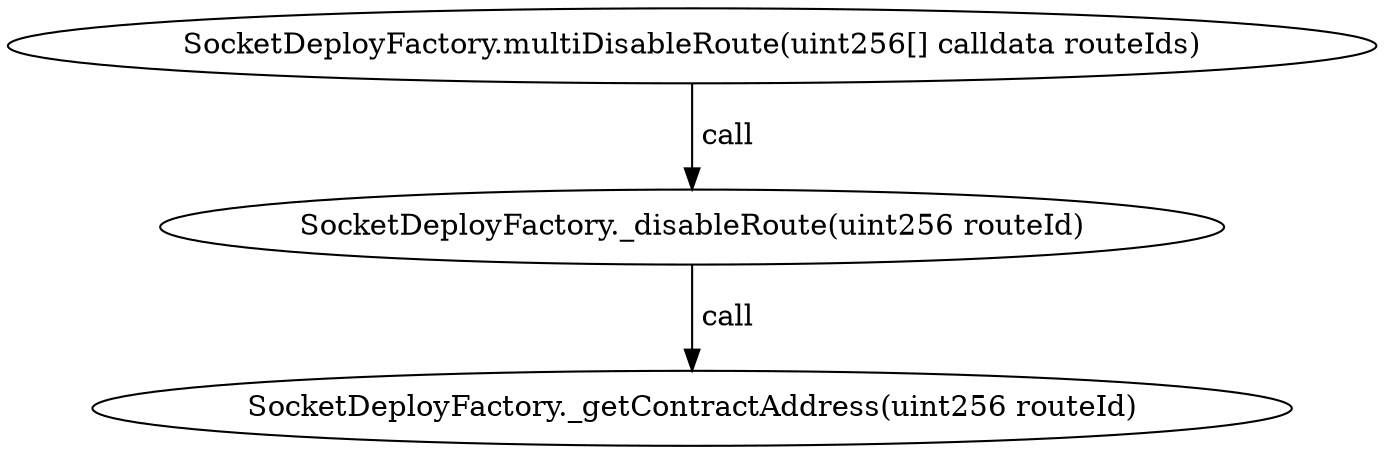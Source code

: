 digraph "" {
	graph [bb="0,0,558.95,213.6"];
	node [label="\N"];
	"SocketDeployFactory.multiDisableRoute(uint256[] calldata routeIds)"	 [height=0.5,
		pos="279.48,195.6",
		width=7.7633];
	"SocketDeployFactory._disableRoute(uint256 routeId)"	 [height=0.5,
		pos="279.48,106.8",
		width=6.0874];
	"SocketDeployFactory.multiDisableRoute(uint256[] calldata routeIds)" -> "SocketDeployFactory._disableRoute(uint256 routeId)" [key=call,
	label=" call",
	lp="291.33,151.2",
	pos="e,279.48,124.87 279.48,177.2 279.48,165.09 279.48,149.01 279.48,135.27"];
"SocketDeployFactory._getContractAddress(uint256 routeId)" [height=0.5,
	pos="279.48,18",
	width=6.8171];
"SocketDeployFactory._disableRoute(uint256 routeId)" -> "SocketDeployFactory._getContractAddress(uint256 routeId)" [key=call,
label=" call",
lp="291.33,62.4",
pos="e,279.48,36.072 279.48,88.401 279.48,76.295 279.48,60.208 279.48,46.467"];
}
